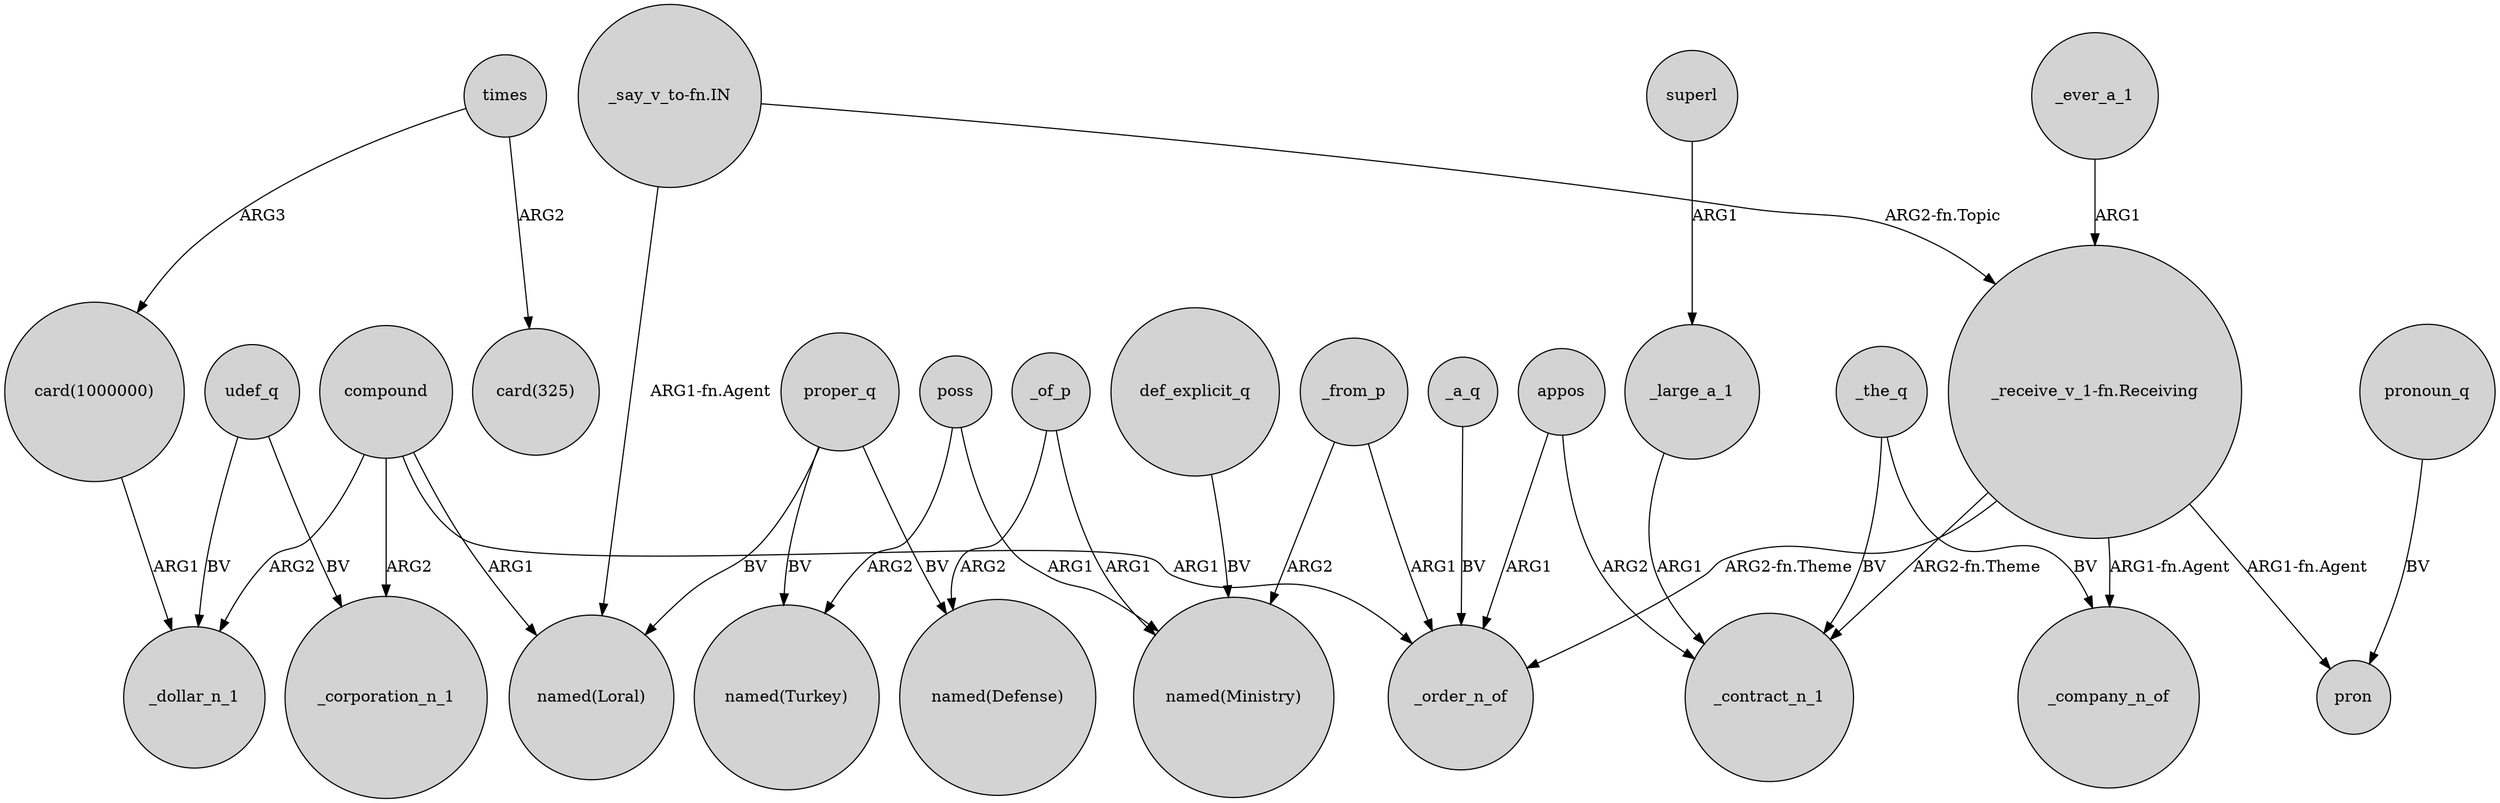 digraph {
	node [shape=circle style=filled]
	superl -> _large_a_1 [label=ARG1]
	"card(1000000)" -> _dollar_n_1 [label=ARG1]
	_a_q -> _order_n_of [label=BV]
	"_say_v_to-fn.IN" -> "_receive_v_1-fn.Receiving" [label="ARG2-fn.Topic"]
	compound -> "named(Loral)" [label=ARG1]
	appos -> _order_n_of [label=ARG1]
	_large_a_1 -> _contract_n_1 [label=ARG1]
	"_receive_v_1-fn.Receiving" -> _company_n_of [label="ARG1-fn.Agent"]
	def_explicit_q -> "named(Ministry)" [label=BV]
	poss -> "named(Turkey)" [label=ARG2]
	_from_p -> "named(Ministry)" [label=ARG2]
	compound -> _corporation_n_1 [label=ARG2]
	_the_q -> _company_n_of [label=BV]
	"_receive_v_1-fn.Receiving" -> pron [label="ARG1-fn.Agent"]
	pronoun_q -> pron [label=BV]
	udef_q -> _corporation_n_1 [label=BV]
	_the_q -> _contract_n_1 [label=BV]
	compound -> _order_n_of [label=ARG1]
	times -> "card(325)" [label=ARG2]
	times -> "card(1000000)" [label=ARG3]
	proper_q -> "named(Loral)" [label=BV]
	_of_p -> "named(Ministry)" [label=ARG1]
	"_receive_v_1-fn.Receiving" -> _order_n_of [label="ARG2-fn.Theme"]
	proper_q -> "named(Defense)" [label=BV]
	_of_p -> "named(Defense)" [label=ARG2]
	proper_q -> "named(Turkey)" [label=BV]
	"_say_v_to-fn.IN" -> "named(Loral)" [label="ARG1-fn.Agent"]
	_from_p -> _order_n_of [label=ARG1]
	poss -> "named(Ministry)" [label=ARG1]
	compound -> _dollar_n_1 [label=ARG2]
	_ever_a_1 -> "_receive_v_1-fn.Receiving" [label=ARG1]
	appos -> _contract_n_1 [label=ARG2]
	"_receive_v_1-fn.Receiving" -> _contract_n_1 [label="ARG2-fn.Theme"]
	udef_q -> _dollar_n_1 [label=BV]
}
